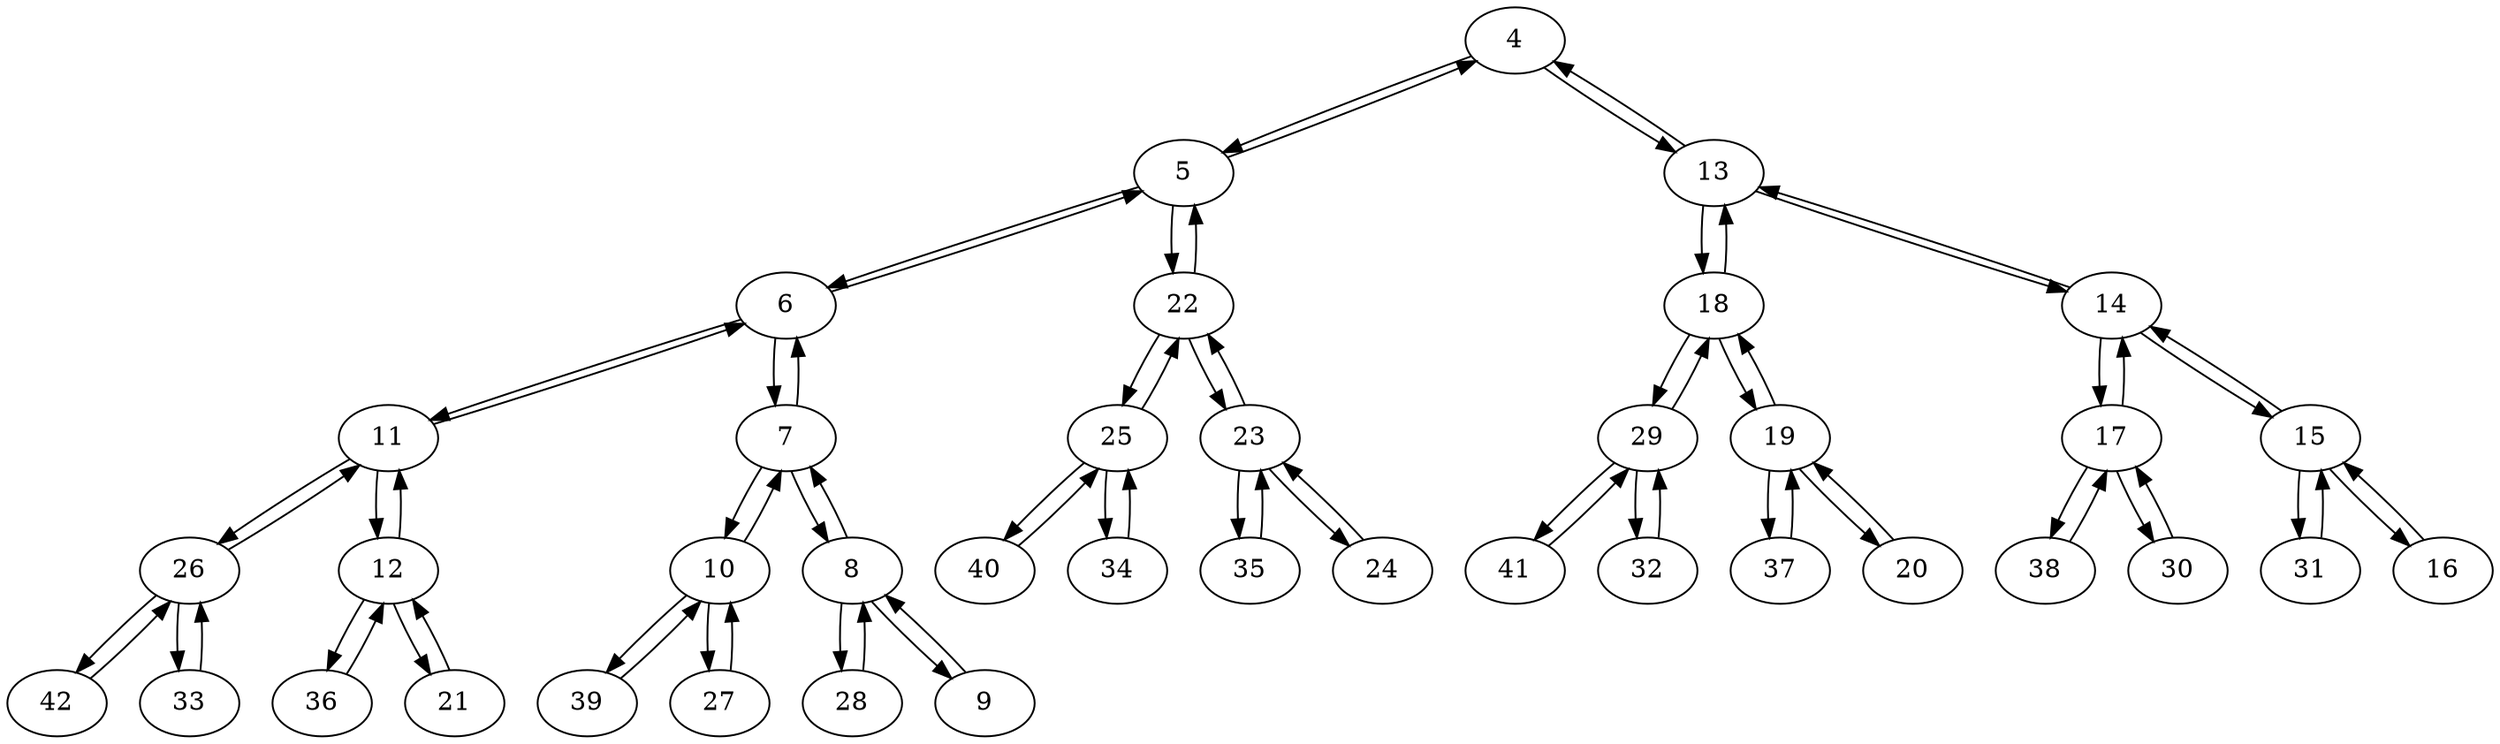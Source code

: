 digraph G {

4 -> 5
5 -> 6
6 -> 11
11 -> 26
26 -> 42
42 -> 26
26 -> 33
33 -> 26
26 -> 11
11 -> 12
12 -> 36
36 -> 12
12 -> 21
21 -> 12
12 -> 11
11 -> 6
6 -> 7
7 -> 10
10 -> 39
39 -> 10
10 -> 27
27 -> 10
10 -> 7
7 -> 8
8 -> 28
28 -> 8
8 -> 9
9 -> 8
8 -> 7
7 -> 6
6 -> 5
5 -> 22
22 -> 25
25 -> 40
40 -> 25
25 -> 34
34 -> 25
25 -> 22
22 -> 23
23 -> 35
35 -> 23
23 -> 24
24 -> 23
23 -> 22
22 -> 5
5 -> 4
4 -> 13
13 -> 18
18 -> 29
29 -> 41
41 -> 29
29 -> 32
32 -> 29
29 -> 18
18 -> 19
19 -> 37
37 -> 19
19 -> 20
20 -> 19
19 -> 18
18 -> 13
13 -> 14
14 -> 17
17 -> 38
38 -> 17
17 -> 30
30 -> 17
17 -> 14
14 -> 15
15 -> 31
31 -> 15
15 -> 16
16 -> 15
15 -> 14
14 -> 13
13 -> 4

}

